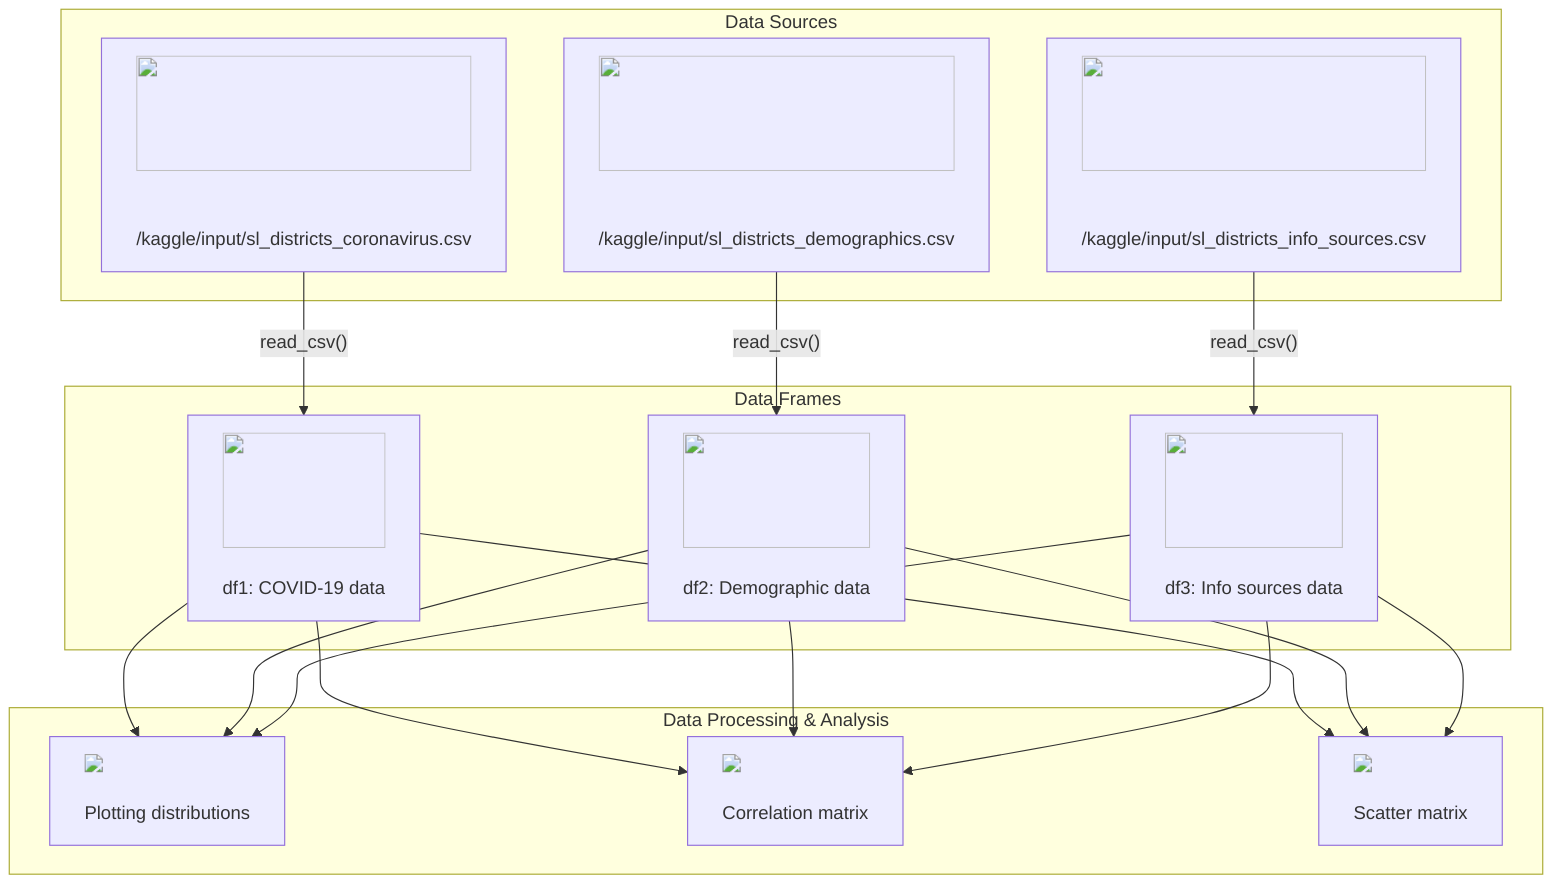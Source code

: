 flowchart TD
    subgraph DataSources["Data Sources"]
        A1["<img src='icons/file.svg' width=100 height=100/> <br/> /kaggle/input/sl_districts_coronavirus.csv"]
        A2["<img src='icons/file.svg' width=100 height=100/> <br/> /kaggle/input/sl_districts_demographics.csv"]
        A3["<img src='icons/file.svg' width=100 height=100/> <br/> /kaggle/input/sl_districts_info_sources.csv"]
    end
    
    subgraph DataFrames["Data Frames"]
        B1["<img src='icons/table.svg' width=100 height=100/> <br/> df1: COVID-19 data"]
        B2["<img src='icons/table.svg' width=100 height=100/> <br/> df2: Demographic data"]
        B3["<img src='icons/table.svg' width=100 height=100/> <br/> df3: Info sources data"]
    end

    A1 -->|"read_csv()"| B1
    A2 -->|"read_csv()"| B2
    A3 -->|"read_csv()"| B3

    subgraph DataProcessing["Data Processing & Analysis"]
        C1["<img src='dummy_plots/hist_template.svg'/> <br/> Plotting distributions"]
        C2["<img src='dummy_plots/scatter_plot_template.svg'/> <br/> Correlation matrix"]
        C3["<img src='dummy_plots/scatter_plot_template.svg'/> <br/> Scatter matrix"]
    end

    B1 --> C1
    B2 --> C1
    B3 --> C1
    
    B1 --> C2
    B2 --> C2
    B3 --> C2

    B1 --> C3
    B2 --> C3
    B3 --> C3